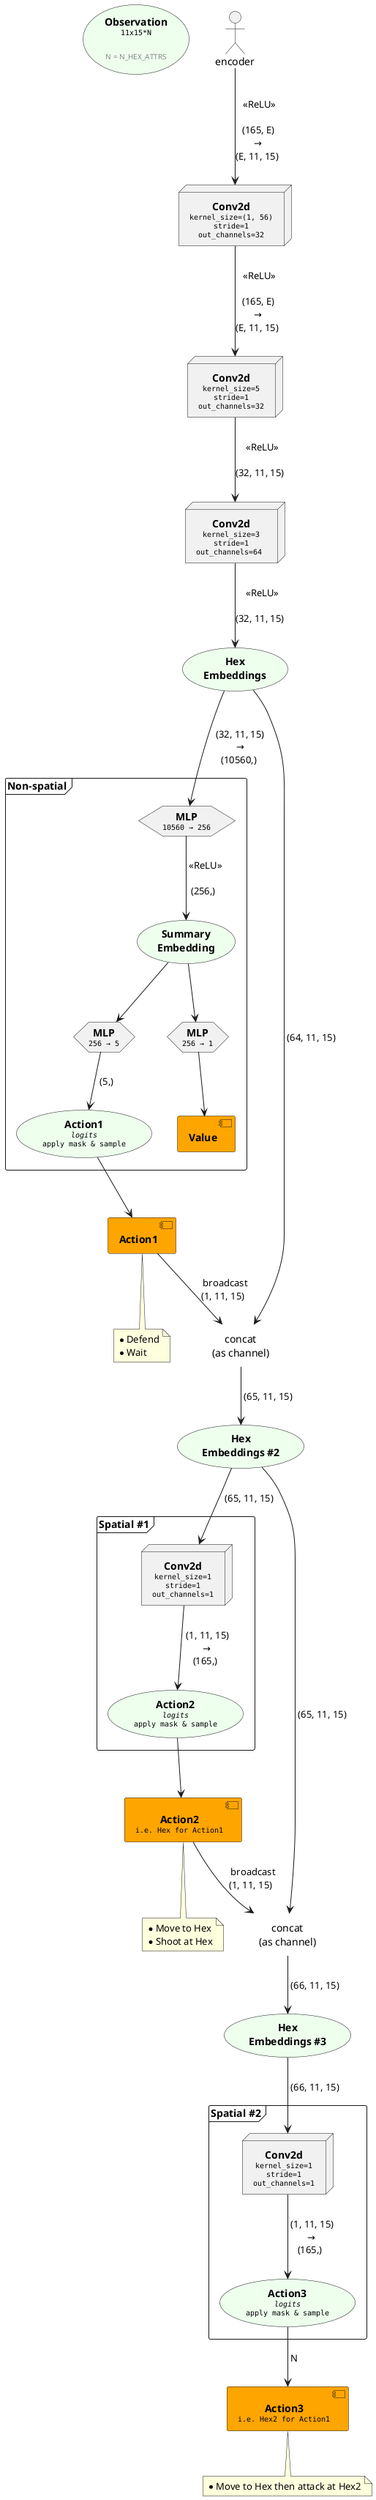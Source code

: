 @startuml "arch-vcmi-fullyconv"
' left to right direction

skinparam defaultTextAlignment center
skinparam NoteTextAlignment left

<style>
Usecase {
  BackGroundColor #efe
}


</style>

'''
''' Utility functions
'''

!function $replace($txt, $search, $repl)
  !$replaced = ""
  !while %strpos($txt, $search) >= 0
    !$position = %strpos($txt, $search)
    !$replaced = $replaced + %substr($txt, 0, $position) + $repl
    !$txt = %substr($txt, $position + %strlen($search))
  !endwhile
  !return $replaced + $txt
!endfunction

' Wraps each line of $txt within $open and $close
' Example:
'   $tagged_text("<color:red>", "two\nlines", "</color>")
'   => "<color:red>two</color>\n<color:red>lines</color>")"
!function $tagged_text($open, $txt, $close) return $open + $replace($txt, "\n", $close+"\n"+$open) + $close

!function $node_text($name) return $tagged_text("<b>", $name, "</b>")
!function $node_text($name, $desc) return $node_text($name)+"\n"+$tagged_text("<font:monospaced><size:10>", $desc, "</size></font>")
!function $node_text($name, $desc, $txt) return $node_text($name, $desc)+"\n\n"+$tagged_text("<color:888><size:10>", $txt, "</size></color>")

'''
''' Node types
'''

' Data
!procedure $Data($id, $name)
  Usecase $id as "$node_text($name)"
!endprocedure

!procedure $Data($id, $name, $desc)
  Usecase $id as "$node_text($name, $desc)"
!endprocedure

!procedure $Data($id, $name, $desc, $txt)
  Usecase $id as "$node_text($name, $desc, $txt)"
!endprocedure

' MLP (FC)
!procedure $MLP($id, $name, $desc)
  Hexagon $id as "$node_text($name, $desc)"
!endprocedure
!procedure $MLP($id, $name, $desc, $txt)
  Hexagon $id as "$node_text($name, $desc, $txt)"
!endprocedure

' Transformer
!procedure $Transformer($id, $name, $desc)
  Queue $id as "$node_text($name, $desc)"
!endprocedure
!procedure $Transformer($id, $name, $desc, $txt)
  Queue $id as "$node_text($name, $desc, $txt)"
!endprocedure

' Convolution
!procedure $Convolution($id, $name, $desc)
  Node $id as "$node_text($name, $desc)"
!endprocedure
!procedure $Convolution($id, $name, $desc, $txt)
  Node $id as "$node_text($name, $desc, $txt)"
!endprocedure

' Output
!procedure $Output($id, $name)
  Component $id as "$node_text($name)" #orange
!endprocedure

!procedure $Output($id, $name, $desc)
  Component $id as "$node_text($name, $desc)" #orange
!endprocedure

' Condition
!procedure $Condition($id, $name)
  Boundary $id as "$node_text($name)"
!endprocedure

!procedure $Condition($id, $name, $desc)
  Boundary $id as "$node_text($name, $desc)"
!endprocedure

' Reshape
!procedure $Reshape($id)
  Control $id as " "
!endprocedure

' Activation
!procedure $Activation($id, $name)
  Action $id as "$name"
!endprocedure

' Sum / Mean / etc.
!procedure $Op($id, $name)
  Label $id as "$name"
!endprocedure
!procedure $Op($id, $name, $txt)
  ' Label $id as "$node_text($name, "", $txt)"
  Label $id as "$name\n$tagged_text("<color:888><size:10>", $txt, "</size></color>")"
!endprocedure

' Link
!procedure $Link($a, $b, $dim)
  $a --> $b : " $dim "
!endprocedure
!procedure $Link($a, $b, $dim, $txt)
  ' The newline causes a bug where the 1st line appears
  ' on the top-left side
  ' ...but it looks better that way
  $a --> $b : " $dim "\n$txt
!endprocedure

' title "wwwwwwwwwwwwwwwwwwwwwwwwwwwwwwwwwwwwwwwwwwwwwwwwwwwwwwwwwwwwwwwwwwwwwwwwwwwwwwww"
' left to right direction

$Data(obs, "Observation", "11x15*N", "N = N_HEX_ATTRS")
$Convolution(conv0, "Conv2d", "kernel_size=(1, 56)\nstride=1\nout_channels=32")
$Link(encoder, conv0, "<<ReLU>>\n\n(165, E)\n→\n(E, 11, 15)")
$Convolution(conv1, "Conv2d", "kernel_size=5\nstride=1\nout_channels=32")
$Link(conv0, conv1, "<<ReLU>>\n\n(165, E)\n→\n(E, 11, 15)")
$Convolution(conv2, "Conv2d", "kernel_size=3\nstride=1\nout_channels=64 ")
$Link(conv1, conv2, "<<ReLU>>\n\n(32, 11, 15)")
$Data(hex_embeddings, "Hex\nEmbeddings")
$Link(conv2, hex_embeddings, "<<ReLU>>\n\n(32, 11, 15)")

Frame "Non-spatial" {
  $MLP(nonspatial_mlp, "MLP", "10560 → 256")
  $Link(hex_embeddings, nonspatial_mlp, "\n(32, 11, 15)\n→\n(10560,)")
  $Data(embedded_summary, "Summary\nEmbedding")
  $Link(nonspatial_mlp, embedded_summary, "<<ReLU>>\n\n(256,)")
  $MLP(action1_mlp, "MLP", "256 → 5")
  $Link(embedded_summary, action1_mlp, "")

  $Data(action1, "Action1", "<i>logits</i>\napply mask & sample")
  $Link(action1_mlp, action1, "(5,)")

  $MLP(value_mlp, "MLP", "256 → 1")
  $Link(embedded_summary, value_mlp, "")
  $Output(value, "Value")
  $Link(value_mlp, value, "")
}

$Output(action1_out, "Action1")
$Link(action1, action1_out, "")

note bottom of action1_out
* Defend
* Wait
end note

$Op(concat1, "concat\n(as channel)")
$Link(action1_out, concat1, "broadcast\n(1, 11, 15)")
$Link(hex_embeddings, concat1, "(64, 11, 15)")
$Data(hex_embeddings2, "Hex\nEmbeddings #2")
$Link(concat1, hex_embeddings2, "(65, 11, 15)")

Frame "Spatial #1" {
  $Convolution(conv3, "Conv2d", "kernel_size=1\nstride=1\nout_channels=1")
  $Link(hex_embeddings2, conv3, "(65, 11, 15)")
  $Data(action2, "Action2", "<i>logits</i>\napply mask & sample")
  $Link(conv3, action2, "(1, 11, 15)\n→\n(165,)")
}

$Output(action2_out, "Action2", "i.e. Hex for Action1")
$Link(action2, action2_out, "")

note bottom of action2_out
* Move to Hex
* Shoot at Hex
end note

$Op(concat2, "concat\n(as channel)")
$Link(action2_out, concat2, "broadcast\n(1, 11, 15)")
$Link(hex_embeddings2, concat2, "(65, 11, 15)")
$Data(hex_embeddings3, "Hex\nEmbeddings #3")
$Link(concat2, hex_embeddings3, "(66, 11, 15)")

Frame "Spatial #2" {
  $Convolution(conv4, "Conv2d", "kernel_size=1\nstride=1\nout_channels=1")
  $Link(hex_embeddings3, conv4, "(66, 11, 15)")
  $Data(action3, "Action3", "<i>logits</i>\napply mask & sample")
  $Link(conv4, action3, "(1, 11, 15)\n→\n(165,)")
}

$Output(action3_out, "Action3", "i.e. Hex2 for Action1")
$Link(action3, action3_out, "N")

note bottom of action3_out
* Move to Hex then attack at Hex2
end note

@enduml

